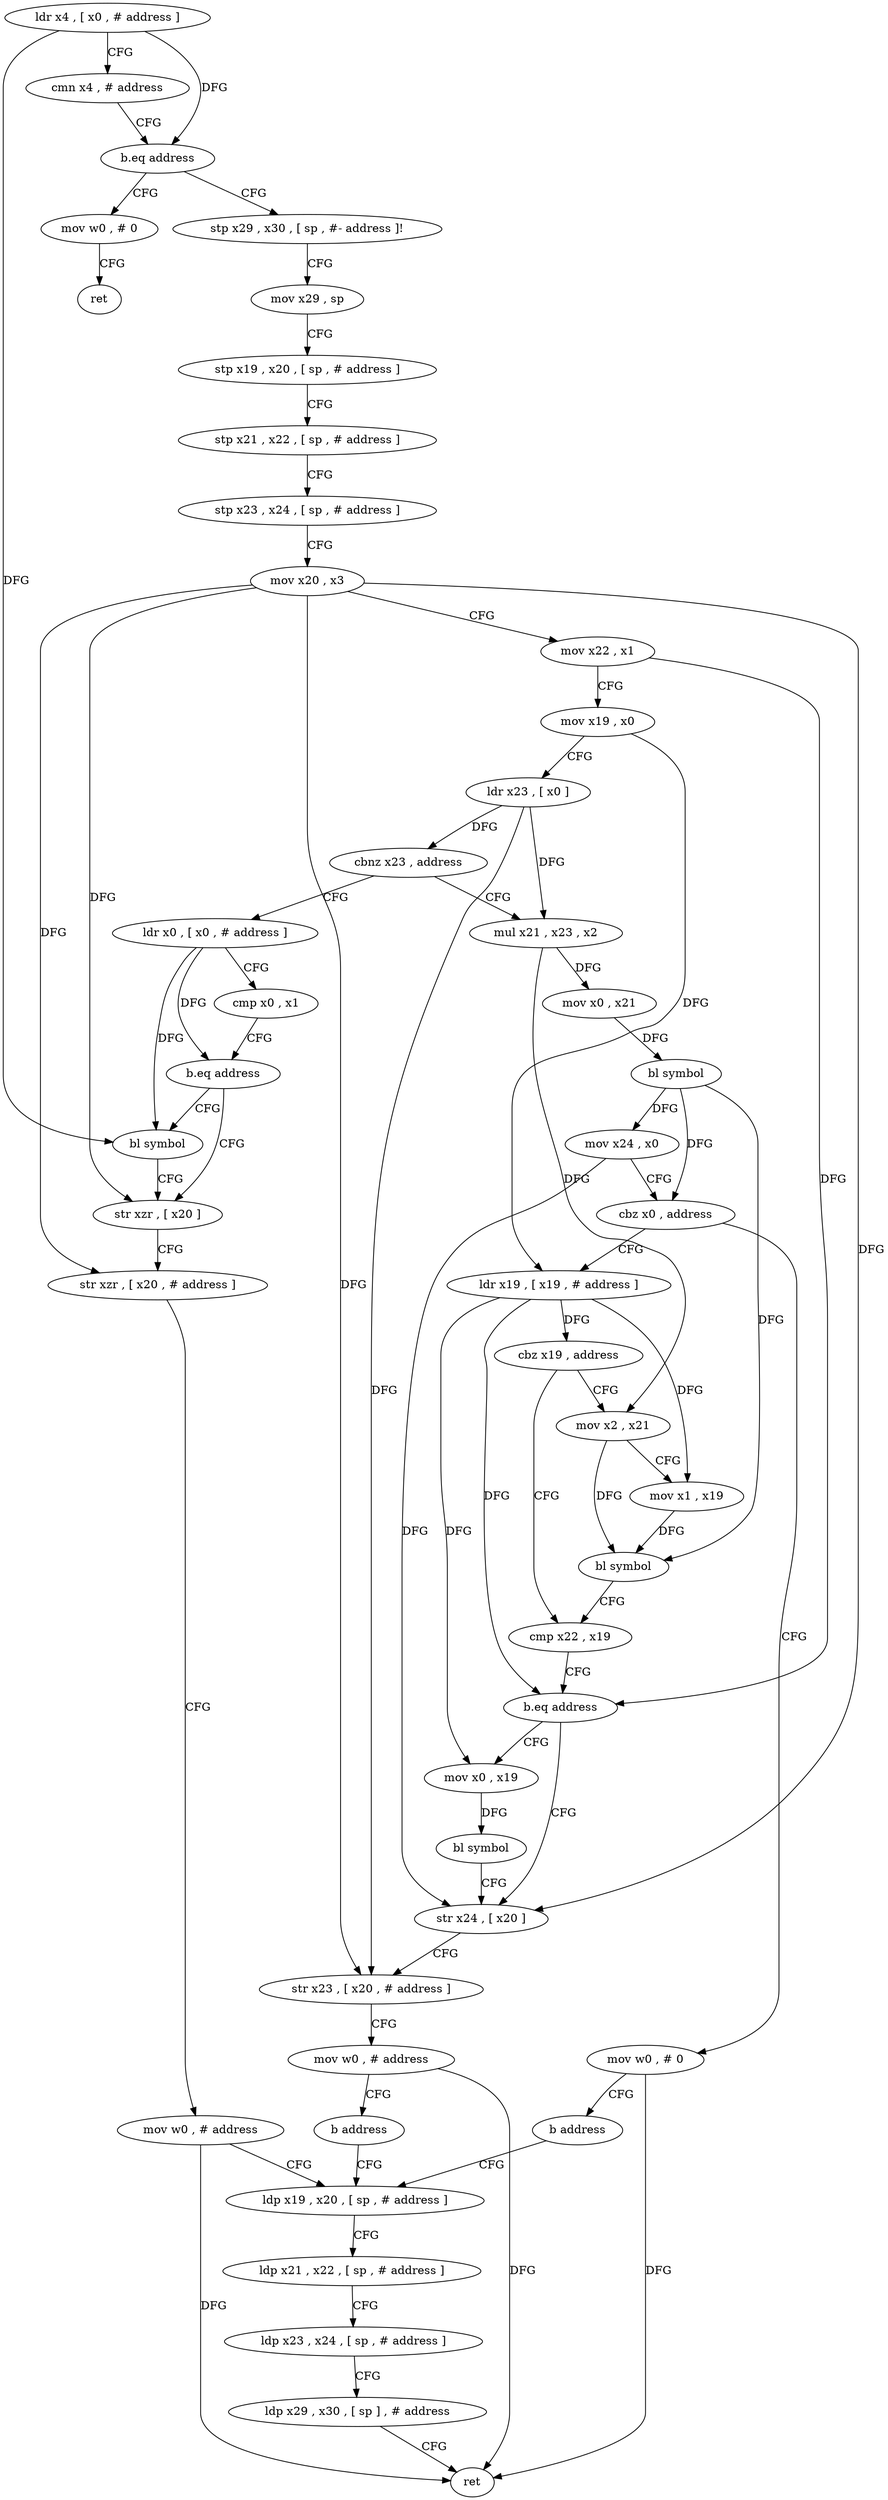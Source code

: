 digraph "func" {
"163644" [label = "ldr x4 , [ x0 , # address ]" ]
"163648" [label = "cmn x4 , # address" ]
"163652" [label = "b.eq address" ]
"163816" [label = "mov w0 , # 0" ]
"163656" [label = "stp x29 , x30 , [ sp , #- address ]!" ]
"163820" [label = "ret" ]
"163660" [label = "mov x29 , sp" ]
"163664" [label = "stp x19 , x20 , [ sp , # address ]" ]
"163668" [label = "stp x21 , x22 , [ sp , # address ]" ]
"163672" [label = "stp x23 , x24 , [ sp , # address ]" ]
"163676" [label = "mov x20 , x3" ]
"163680" [label = "mov x22 , x1" ]
"163684" [label = "mov x19 , x0" ]
"163688" [label = "ldr x23 , [ x0 ]" ]
"163692" [label = "cbnz x23 , address" ]
"163744" [label = "mul x21 , x23 , x2" ]
"163696" [label = "ldr x0 , [ x0 , # address ]" ]
"163748" [label = "mov x0 , x21" ]
"163752" [label = "bl symbol" ]
"163756" [label = "mov x24 , x0" ]
"163760" [label = "cbz x0 , address" ]
"163824" [label = "mov w0 , # 0" ]
"163764" [label = "ldr x19 , [ x19 , # address ]" ]
"163700" [label = "cmp x0 , x1" ]
"163704" [label = "b.eq address" ]
"163712" [label = "str xzr , [ x20 ]" ]
"163708" [label = "bl symbol" ]
"163828" [label = "b address" ]
"163724" [label = "ldp x19 , x20 , [ sp , # address ]" ]
"163768" [label = "cbz x19 , address" ]
"163784" [label = "cmp x22 , x19" ]
"163772" [label = "mov x2 , x21" ]
"163716" [label = "str xzr , [ x20 , # address ]" ]
"163720" [label = "mov w0 , # address" ]
"163728" [label = "ldp x21 , x22 , [ sp , # address ]" ]
"163732" [label = "ldp x23 , x24 , [ sp , # address ]" ]
"163736" [label = "ldp x29 , x30 , [ sp ] , # address" ]
"163740" [label = "ret" ]
"163788" [label = "b.eq address" ]
"163800" [label = "str x24 , [ x20 ]" ]
"163792" [label = "mov x0 , x19" ]
"163776" [label = "mov x1 , x19" ]
"163780" [label = "bl symbol" ]
"163804" [label = "str x23 , [ x20 , # address ]" ]
"163808" [label = "mov w0 , # address" ]
"163812" [label = "b address" ]
"163796" [label = "bl symbol" ]
"163644" -> "163648" [ label = "CFG" ]
"163644" -> "163652" [ label = "DFG" ]
"163644" -> "163708" [ label = "DFG" ]
"163648" -> "163652" [ label = "CFG" ]
"163652" -> "163816" [ label = "CFG" ]
"163652" -> "163656" [ label = "CFG" ]
"163816" -> "163820" [ label = "CFG" ]
"163656" -> "163660" [ label = "CFG" ]
"163660" -> "163664" [ label = "CFG" ]
"163664" -> "163668" [ label = "CFG" ]
"163668" -> "163672" [ label = "CFG" ]
"163672" -> "163676" [ label = "CFG" ]
"163676" -> "163680" [ label = "CFG" ]
"163676" -> "163712" [ label = "DFG" ]
"163676" -> "163716" [ label = "DFG" ]
"163676" -> "163800" [ label = "DFG" ]
"163676" -> "163804" [ label = "DFG" ]
"163680" -> "163684" [ label = "CFG" ]
"163680" -> "163788" [ label = "DFG" ]
"163684" -> "163688" [ label = "CFG" ]
"163684" -> "163764" [ label = "DFG" ]
"163688" -> "163692" [ label = "DFG" ]
"163688" -> "163744" [ label = "DFG" ]
"163688" -> "163804" [ label = "DFG" ]
"163692" -> "163744" [ label = "CFG" ]
"163692" -> "163696" [ label = "CFG" ]
"163744" -> "163748" [ label = "DFG" ]
"163744" -> "163772" [ label = "DFG" ]
"163696" -> "163700" [ label = "CFG" ]
"163696" -> "163704" [ label = "DFG" ]
"163696" -> "163708" [ label = "DFG" ]
"163748" -> "163752" [ label = "DFG" ]
"163752" -> "163756" [ label = "DFG" ]
"163752" -> "163760" [ label = "DFG" ]
"163752" -> "163780" [ label = "DFG" ]
"163756" -> "163760" [ label = "CFG" ]
"163756" -> "163800" [ label = "DFG" ]
"163760" -> "163824" [ label = "CFG" ]
"163760" -> "163764" [ label = "CFG" ]
"163824" -> "163828" [ label = "CFG" ]
"163824" -> "163740" [ label = "DFG" ]
"163764" -> "163768" [ label = "DFG" ]
"163764" -> "163788" [ label = "DFG" ]
"163764" -> "163776" [ label = "DFG" ]
"163764" -> "163792" [ label = "DFG" ]
"163700" -> "163704" [ label = "CFG" ]
"163704" -> "163712" [ label = "CFG" ]
"163704" -> "163708" [ label = "CFG" ]
"163712" -> "163716" [ label = "CFG" ]
"163708" -> "163712" [ label = "CFG" ]
"163828" -> "163724" [ label = "CFG" ]
"163724" -> "163728" [ label = "CFG" ]
"163768" -> "163784" [ label = "CFG" ]
"163768" -> "163772" [ label = "CFG" ]
"163784" -> "163788" [ label = "CFG" ]
"163772" -> "163776" [ label = "CFG" ]
"163772" -> "163780" [ label = "DFG" ]
"163716" -> "163720" [ label = "CFG" ]
"163720" -> "163724" [ label = "CFG" ]
"163720" -> "163740" [ label = "DFG" ]
"163728" -> "163732" [ label = "CFG" ]
"163732" -> "163736" [ label = "CFG" ]
"163736" -> "163740" [ label = "CFG" ]
"163788" -> "163800" [ label = "CFG" ]
"163788" -> "163792" [ label = "CFG" ]
"163800" -> "163804" [ label = "CFG" ]
"163792" -> "163796" [ label = "DFG" ]
"163776" -> "163780" [ label = "DFG" ]
"163780" -> "163784" [ label = "CFG" ]
"163804" -> "163808" [ label = "CFG" ]
"163808" -> "163812" [ label = "CFG" ]
"163808" -> "163740" [ label = "DFG" ]
"163812" -> "163724" [ label = "CFG" ]
"163796" -> "163800" [ label = "CFG" ]
}
